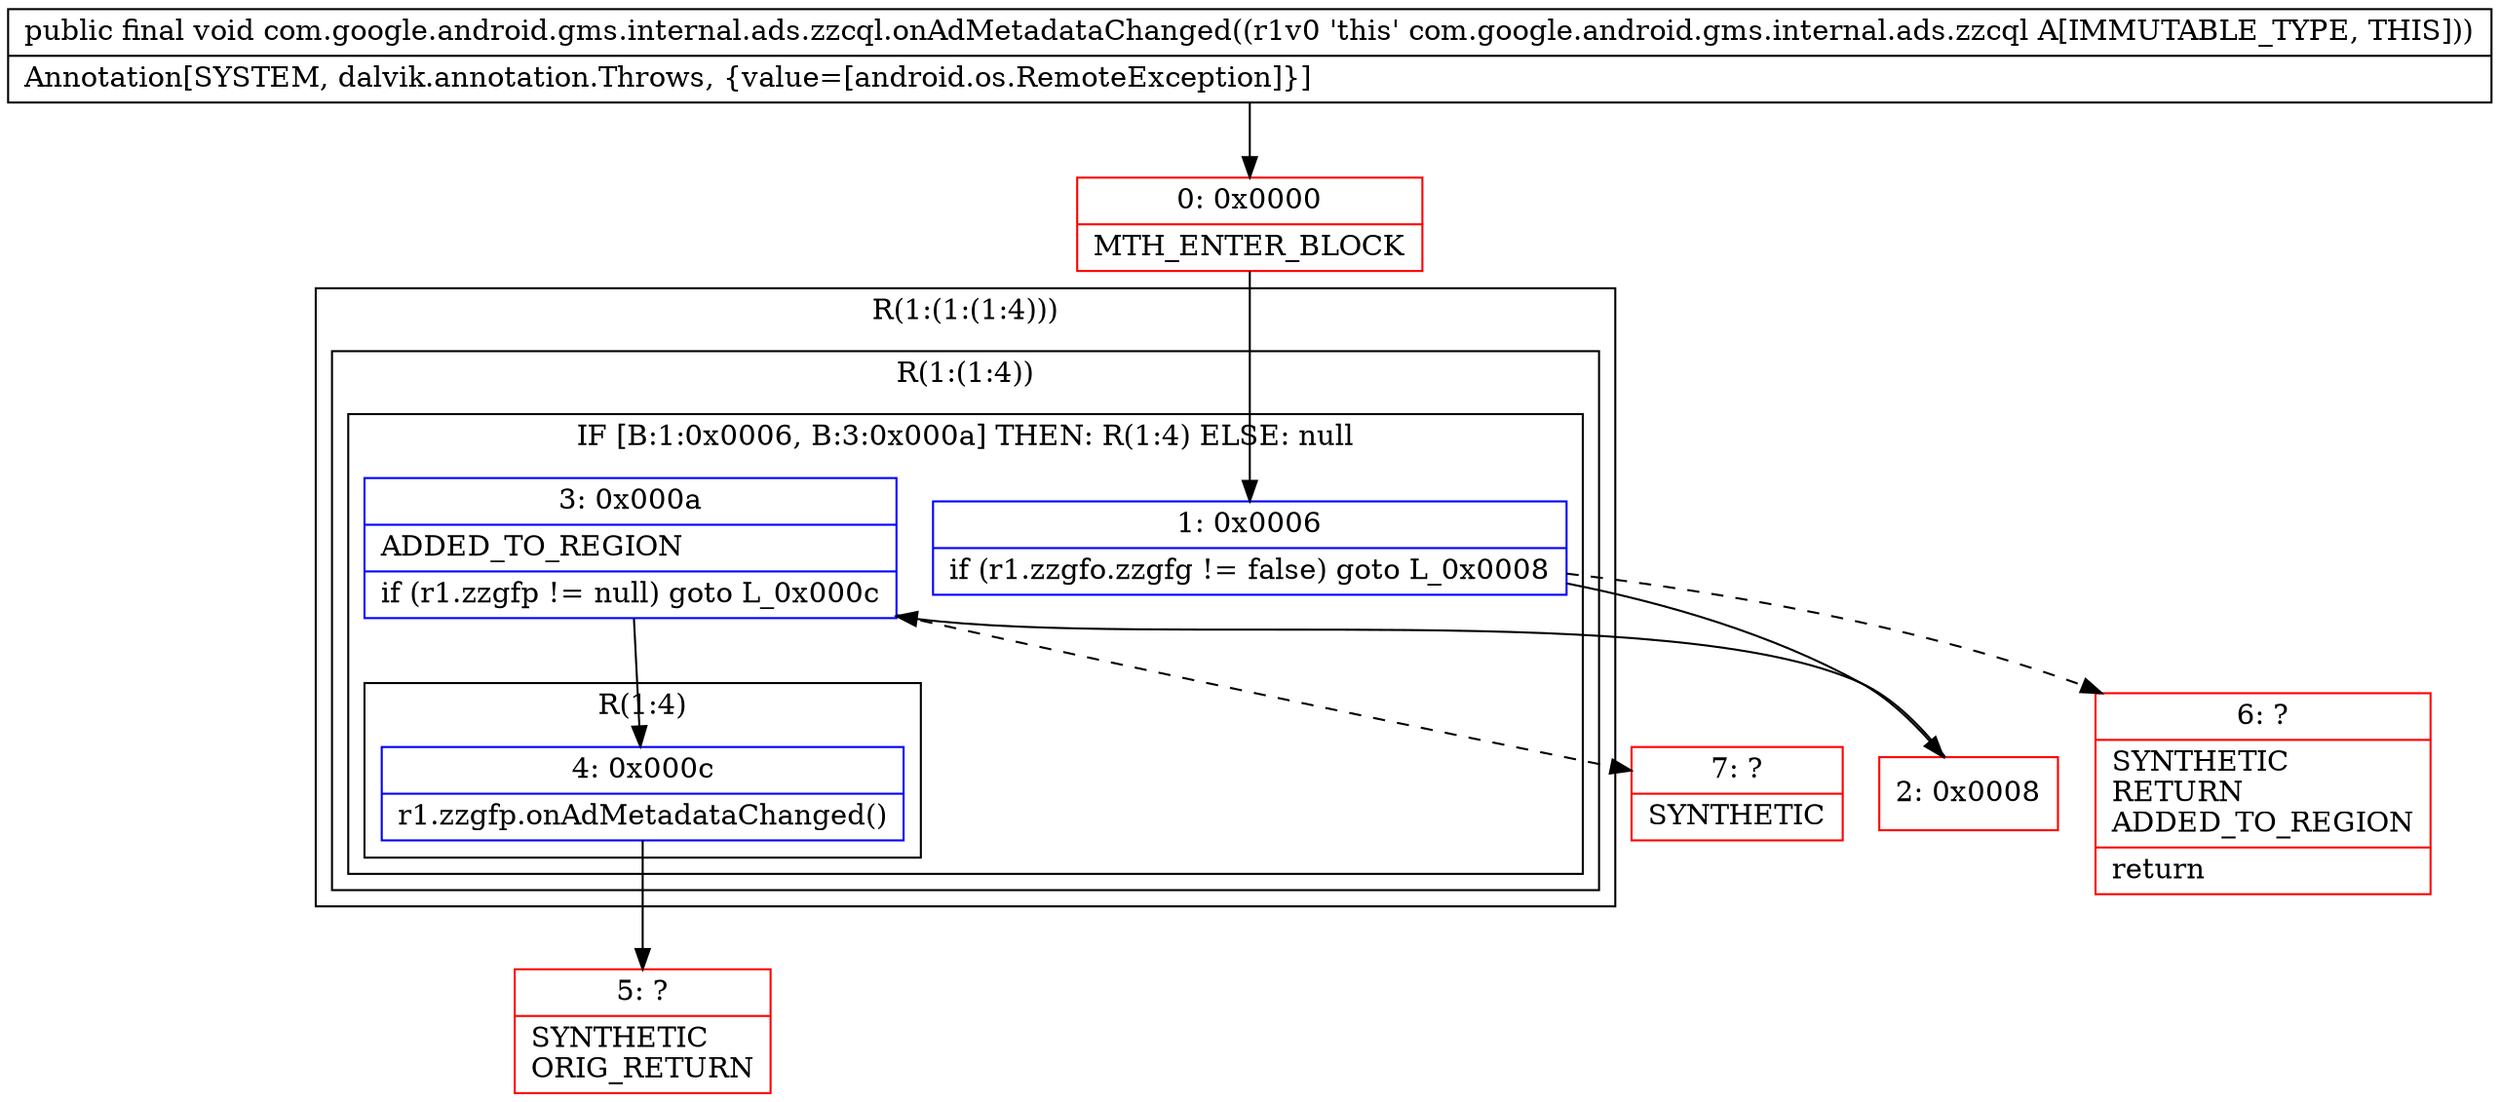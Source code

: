 digraph "CFG forcom.google.android.gms.internal.ads.zzcql.onAdMetadataChanged()V" {
subgraph cluster_Region_1510909614 {
label = "R(1:(1:(1:4)))";
node [shape=record,color=blue];
subgraph cluster_Region_1848953406 {
label = "R(1:(1:4))";
node [shape=record,color=blue];
subgraph cluster_IfRegion_1276028031 {
label = "IF [B:1:0x0006, B:3:0x000a] THEN: R(1:4) ELSE: null";
node [shape=record,color=blue];
Node_1 [shape=record,label="{1\:\ 0x0006|if (r1.zzgfo.zzgfg != false) goto L_0x0008\l}"];
Node_3 [shape=record,label="{3\:\ 0x000a|ADDED_TO_REGION\l|if (r1.zzgfp != null) goto L_0x000c\l}"];
subgraph cluster_Region_1742718470 {
label = "R(1:4)";
node [shape=record,color=blue];
Node_4 [shape=record,label="{4\:\ 0x000c|r1.zzgfp.onAdMetadataChanged()\l}"];
}
}
}
}
Node_0 [shape=record,color=red,label="{0\:\ 0x0000|MTH_ENTER_BLOCK\l}"];
Node_2 [shape=record,color=red,label="{2\:\ 0x0008}"];
Node_5 [shape=record,color=red,label="{5\:\ ?|SYNTHETIC\lORIG_RETURN\l}"];
Node_6 [shape=record,color=red,label="{6\:\ ?|SYNTHETIC\lRETURN\lADDED_TO_REGION\l|return\l}"];
Node_7 [shape=record,color=red,label="{7\:\ ?|SYNTHETIC\l}"];
MethodNode[shape=record,label="{public final void com.google.android.gms.internal.ads.zzcql.onAdMetadataChanged((r1v0 'this' com.google.android.gms.internal.ads.zzcql A[IMMUTABLE_TYPE, THIS]))  | Annotation[SYSTEM, dalvik.annotation.Throws, \{value=[android.os.RemoteException]\}]\l}"];
MethodNode -> Node_0;
Node_1 -> Node_2;
Node_1 -> Node_6[style=dashed];
Node_3 -> Node_4;
Node_3 -> Node_7[style=dashed];
Node_4 -> Node_5;
Node_0 -> Node_1;
Node_2 -> Node_3;
}

